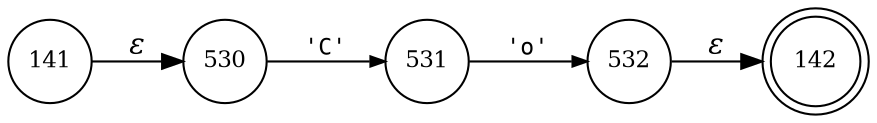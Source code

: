 digraph ATN {
rankdir=LR;
s142[fontsize=11, label="142", shape=doublecircle, fixedsize=true, width=.6];
s530[fontsize=11,label="530", shape=circle, fixedsize=true, width=.55, peripheries=1];
s531[fontsize=11,label="531", shape=circle, fixedsize=true, width=.55, peripheries=1];
s532[fontsize=11,label="532", shape=circle, fixedsize=true, width=.55, peripheries=1];
s141[fontsize=11,label="141", shape=circle, fixedsize=true, width=.55, peripheries=1];
s141 -> s530 [fontname="Times-Italic", label="&epsilon;"];
s530 -> s531 [fontsize=11, fontname="Courier", arrowsize=.7, label = "'C'", arrowhead = normal];
s531 -> s532 [fontsize=11, fontname="Courier", arrowsize=.7, label = "'o'", arrowhead = normal];
s532 -> s142 [fontname="Times-Italic", label="&epsilon;"];
}